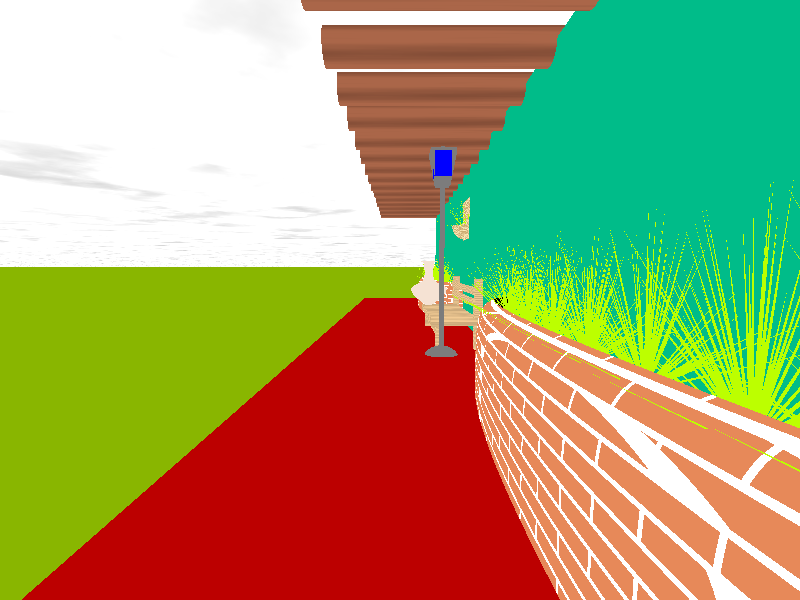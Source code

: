        // PoVRay 3.7 Scene File " ... .pov"
// author:  ...
// date:    ...
//--------------------------------------------------------------------------
#version 3.7;
global_settings{ assumed_gamma 1.0 }
#default{ finish{ ambient 0.1 diffuse 0.9 }} 
//--------------------------------------------------------------------------
#include "colors.inc"
#include "textures.inc"
#include "glass.inc"
#include "metals.inc"
#include "golds.inc"
#include "stones.inc"
#include "woods.inc"
#include "shapes.inc"
#include "shapes2.inc"
#include "functions.inc"
#include "math.inc"
#include "transforms.inc"
//--------------------------------------------------------------------------
// camera ------------------------------------------------------------------
#declare Camera_0 = camera {/*ultra_wide_angle*/ angle 90      // left diagonal view
                            location  <-7.0 , 5.0 ,-3.0>
                            right     x*image_width/image_height
                            look_at   <0.0 , 1.0 , 0.0>}
#declare Camera_1 = camera {/*ultra_wide_angle*/ angle 80   // front view       
                            location  <0.0 , 8.5 ,-17.0>
                            right     x*image_width/image_height
                            look_at   <0.0 , 1.0 , 0.0>}
#declare Camera_2 = camera {/*ultra_wide_angle*/ angle 90 // right diagonal view
                            location  <4.2 , 5.5 , 0.0>
                            right     x*image_width/image_height
                            look_at   <0.0 , 1.5 , 0.0>}
#declare Camera_3 = camera {/*ultra_wide_angle*/ angle 90      // left view
                            location  <-12.0 , 2.0 ,0.0>
                            right     x*image_width/image_height
                            look_at   <0.0 , 1.0 , 0.0>}     
#declare Camera_4 = camera {/*ultra_wide_angle*/ angle 90 // right view   
                            location  <12.2 , 2.5 , 0.0>
                            right     x*image_width/image_height
                            look_at   <0.0 , 1.5 , 0.0>}                            
camera{Camera_4}
// sun ---------------------------------------------------------------------
light_source{<-1000,10000,-2000> color White}
// sky ---------------------------------------------------------------------
light_source{ <-1000, 10000, -2000> 
              color White
              looks_like{ sphere{ <0,0,0>,300 
                                  texture{ pigment{ color White }
                                           normal { bumps 0.5
                                                    scale 50    }
                                           finish { ambient 0.8   
                                                    diffuse 0.2
                                                    phong 1     }
                                                  
                                         } // end of texture
                                } // end of sphere
                        } //end of looks_like
            } //end of light_source
// sky --------------------------------------------------------------------
  // the dark blue
plane{ <0,1,0>,1 hollow  
       texture{ pigment { color rgb <0.20, 0.20, 1.0> }
                finish  { ambient 0.25 diffuse 0 } 
              }      
       scale 10000}
  // the clouds 
plane{<0,1,0>,1 hollow  
       texture{pigment{ bozo turbulence 0.76
                        color_map { [0.5 rgbf<1.0,1.0,1.0,1.0> ]
                                    [0.6 rgb <1.0,1.0,1.0>     ]
                                    [1.0 rgb <0.5,0.5,0.5>     ]}
                       }
               finish { ambient 0.25 diffuse 0} 
              }      
       scale 500}

// fog ---------------------------------------------------------------------

fog{ fog_type   2
     distance   50
     color      White
     fog_offset 0.1
     fog_alt    2.0
     turbulence 0.8
   }
// ground ------------------------------------------------------------------

plane { <0,1,0>, 0 
        texture { pigment{ color rgb<0.35,0.65,0.0>*0.72}
                  normal { bumps 0.75 scale 0.015  }
                  finish { phong 0.1 }
                }
      }
//--------------------------------------------------------------------------
//---------------------------- objects in scene ----------------------------
//--------------------------------------------------------------------------

//Piso e parede ------------------------------  
union{ 
 box { <-1.00, 0.00, -1.00>,< 1.00, 2.00, 1.00>   
        scale <15,0.2,2.4>
            texture{ pigment{ color rgb< 0.5, 0.0, 0.0>}
                normal { pigment_pattern{ 
                             brick color rgb 0.2, color rgb 0.8 
                             scale 0.165  turbulence 0.05
                           } // end pigment_pattern
                         1} // end normal
                finish { phong 0.1  phong_size 500 reflection{ 0 } }
              }  
       rotate<0,0,0> translate<0,0,0> 
    } // end of box --------------------------------------
   
                                                                    

 box { <-1.00, 0.00, -1.00>,< 1.00, 2.00, 1.00>  
        scale <15,0.2,6> 
             texture{ pigment{ color rgb< 0.0, 1.0, 0.5>*0.5 } 
                normal { bozo 8.5 scale 0.050 }
                finish { phong 1 reflection{ 0.05 } }
              } // end of texture
 
       rotate<90,0,0> translate<0,0,2.4> 
    } // end of box --------------------------------------  
    
    
        //------------------------------------------ 
    #declare pergolado = 
     
     cylinder { <0,0,0>,<0,0,2.00>,0.30 
              texture{ DMFWood3    
                normal { wood 0.5 scale 0.05 rotate<0,0,0> }
                finish { phong 1 } 
                rotate<0,0,0> scale 1  translate<0,0,0>
              } // end of texture 

           scale <1,1,-2> rotate<0,0,0> translate<0,6,2.8>
         } // end of cylinder  ------------------------------------

     //---------------------------------
    
    union{ //-----------------------------------
     #local Nr = 0;     // start
     #local EndNr = 20; // end
     #while (Nr< EndNr) 
    
       object{ pergolado translate<Nr*1.5,0,0>} 
    
     #local Nr = Nr + 1;  // next Nr
     #end // --------------- end of loop 
    
    rotate<0,0,0> 
    translate<-14,0,0>
    } // end of union --------------------------
                                                    

    
}  

// end of piso e parede ------------------------- 

                                      
                   
//canteiro   --------------------------------------------------------------   
#declare canteiro = 
union{    
    difference{ 
    
        difference{
            superellipsoid{ <1.00,0.25> 
                 scale <6,1.5,2> 
                 rotate<90,0,0> 
                 translate<0,0,0>   
                 // scale your object first!!!
                     texture{ pigment{ brick color White                // color mortar
                                             color rgb<0.8,0.25,0.1>    // color brick
                                       brick_size <0.25, 0.0525, 0.125> // format in x ,y and z- direction 
                                       mortar 0.01                      // size of the mortar 
                                     } // end of pigment
                              normal {wrinkles 0.75 scale 0.01}
                              finish {ambient 0.15 diffuse 0.95 phong 0.2} 
                              scale 3
                              rotate<0,180,0>  translate<0.01, 0.04,-0.10>
                           } // end of texture
            
               } // ----------------- end superellipsoid
            
            cylinder { <0,0,0>,<0,2.00,0>, 0.30  
                    
                    scale <18,10,-4>  rotate<0,0,0> translate<0,0.5,0>      
                  
            
                      
                     } // end of cylinder -------------------------------------      
        }     
         box { <-1.00, 0.00, -1.00>,< 1.00, 2.00, 1.00>   
                 texture{ pigment{ color rgb< 0.0, 1.0, 0.5>*0.5 } 
                    normal { bozo 8.5 scale 0.050 }
                    finish { phong 1 reflection{ 0.05 } }
                  } // end of texture
                 
          scale <6,1,3> rotate<90,0,0> translate<0,0,0> 
        } // end of box --------------------------------------
                                                      
    }    
    
}    

union{ //-----------------------------------

//#for(Identifier, Start, End [, Step]) 
 #for (NrX, 0, 1, 1) // outer loop

     object{ canteiro
             translate<  NrX*18, 0, 0>} 

 #end // ---------- end x of #for outer loop 

rotate<0,0,0> 
translate<-9,0,2.5>
} // end of union --------------------------
                                                 
//end of canteiro -----------------------------------
                                                          
                                                          
    
    
//Banco -----------------------------    

 union{      
    box { <-1.00, 0.00, -1.00>,< 1.00, 2.00, 1.00>   

       texture{ DMFWood4    
                normal { wood 0.5 scale 0.05 turbulence 0.0 rotate<0,0,0> }
                finish { phong 1 } 
                rotate<0,0,0> scale 1  translate<0,0,0>
              } // end of texture 

      scale <2.1,0.1,0.6> rotate<0,0,0> translate<0,1,1.4> 
    } // end of box --------------------------------------
            
    box { <-1.00, 0.00, -1.00>,< 1.00, 2.00, 1.00>   

             texture{ DMFWood4    
                normal { wood 0.5 scale 0.05 turbulence 0.0 rotate<0,0,0> }
                finish { phong 1 } 
                rotate<0,0,0> scale 1  translate<0,0,0>
              } // end of texture 


      scale <0.1,0.9,0.1> rotate<0,0,0> translate<-2,0.4,2> 
    } // end of box --------------------------------------   
        
    box { <-1.00, 0.00, -1.00>,< 1.00, 2.00, 1.00>   

       texture{ DMFWood4    
                normal { wood 0.5 scale 0.05 turbulence 0.0 rotate<0,0,0> }
                finish { phong 1 } 
                rotate<0,0,0> scale 1  translate<0,0,0>
              } // end of texture 

      scale <0.1,0.9,0.1> rotate<0,0,0> translate<2,0.4,2> 
    } // end of box --------------------------------------    
        
        
     box { <-1.00, 0.00, -1.00>,< 1.00, 2.00, 1.00>   
       texture{ DMFWood4    
                normal { wood 0.5 scale 0.05 turbulence 0.0 rotate<0,0,0> }
                finish { phong 1 } 
                rotate<0,0,0> scale 1  translate<0,0,0>
     } // end of texture 

      scale <0.1,0.3,0.1> rotate<0,0,0> translate<-2,0.4,1> 
    } // end of box --------------------------------------  
    
    box { <-1.00, 0.00, -1.00>,< 1.00, 2.00, 1.00>   

       texture{ DMFWood4    
                normal { wood 0.5 scale 0.05 turbulence 0.0 rotate<0,0,0> }
                finish { phong 1 } 
                rotate<0,0,0> scale 1  translate<0,0,0>
              } // end of texture 

      scale <0.1,0.3,0.1> rotate<0,0,0> translate<2,0.4,1> 
    } // end of box --------------------------------------   
    
    box { <-1.00, 0.00, -1.00>,< 1.00, 2.00, 1.00>   

       texture{ DMFWood4    
                normal { wood 0.5 scale 0.05 turbulence 0.0 rotate<0,0,0> }
                finish { phong 1 } 
                rotate<0,0,0> scale 1  translate<0,0,0>
              } // end of texture 

      scale <0.01,0.1,2.1> rotate<0,90,0> translate<0,0.8,0.9>
    } // end of box --------------------------------------  
                                                               
     
     
    union{
        box { <-1.00, 0.00, -1.00>,< 1.00, 2.00, 1.00>   
          scale <0.02,0.1,2> rotate<0,90,0> translate<0,1.8,1.88> 
        } // end of box --------------------------------------
                                                                  
        cylinder { <0,0,0>,<0,0,2.00>,0.1 
               scale <1,1,0.026> rotate<0,0,0> translate<-2,1.9,1.86>
             } // end of cylinder  ------------------------------------     
             
         cylinder { <0,0,0>,<0,0,2.00>,0.1 
               scale <1,1,0.026> rotate<0,0,0> translate<2,1.9,1.86>
             } // end of cylinder  ------------------------------------ 
                  
               texture{ DMFWood4    
                normal { wood 0.5 scale 0.05 turbulence 0.0 rotate<0,0,0> }
                finish { phong 1 } 
                rotate<0,0,0> scale 1  translate<0,0,0>
              } // end of texture     
    }  
    
     union{
        box { <-1.00, 0.00, -1.00>,< 1.00, 2.00, 1.00>   
          scale <0.02,0.1,2> rotate<0,90,0> translate<0,1.5,1.88> 
        } // end of box --------------------------------------
                                                                  
        cylinder { <0,0,0>,<0,0,2.00>,0.1 
               scale <1,1,0.026> rotate<0,0,0> translate<-2,1.6,1.86>
             } // end of cylinder  ------------------------------------     
             
         cylinder { <0,0,0>,<0,0,2.00>,0.1 
               scale <1,1,0.026> rotate<0,0,0> translate<2,1.6,1.86>
             } // end of cylinder  ------------------------------------ 
                  
               texture{ DMFWood4    
                normal { wood 0.5 scale 0.05 turbulence 0.0 rotate<0,0,0> }
                finish { phong 1 } 
                rotate<0,0,0> scale 1  translate<0,0,0>
              } // end of texture     
    }  
        
    ///sor Surface of Revolution 
    sor{  7, // # of points,  list of <x,y> points, spline rotates around y-axis 
         <0.00,0.00> 
         <0.12,0.00> 
         <0.62,0.54> 
         <0.21,0.83> 
         <0.19,1.46> 
         <0.29,1.50> 
         <0.46,1.53>
         sturm  // optional!
         texture { pigment{ color LightWood}
                   normal { bumps 0.75 scale 0.010}
                   finish { phong 1}
                 } // end of texture 
         scale 1.0  rotate<0,0,0> translate<-1.7,1.2,1>
       } // end of sor ---------------------------------------------------------------------    
   
} // end of union --------------------------

//end banco----------------------        


//poste------------------------------
union{

   cylinder { <0,0,0>,<0,2.00,0>, 0.30 

           texture { T_Chrome_1A
                   //normal { bumps 0.5 scale 0.15} 
                   finish { phong 0}
                 } // end of texture

           scale <0.2,2,0.2> rotate<0,0,0> translate<2.6,0.5,1>
         } // end of cylinder -------------------------------------
                          
    difference{
         sphere { <0,0,0>, 0.5 
         scale<1,1,1>  rotate<0,0,0>  translate<0,0.5,0>  
           }  // end of sphere -----------------------------------   
           
          box { <-1.00, 0.00, -1.00>,< 1.00, 2.00, 1.00>   
          scale <1,1,1> rotate<0,0,0> translate<0,-1.3,0> 
        } // end of box --------------------------------------
 
        translate<2.6,-0.4,1>  
         texture { T_Chrome_1A
                   //normal { bumps 0.5 scale 0.15} 
                   finish { phong 0}
             } // end of texture         
    } //end difference  
      
    
    difference{   
        difference{
            box { <-1.00, 0.00, -1.00>,< 1.00, 2.00, 1.00>   
              scale <0.3,0.4,0.3> rotate<0,0,0> translate<0,2,0> 
            } // end of box --------------------------------------     
            
            box { <-1.00, 0.00, -1.00>,< 1.00, 2.00, 1.00>       
              scale <0.5,1,0.5> rotate<10,0,0> translate<0,1,0.5> 
            } // end of box -------------------------------------- 
            
            box { <-1.00, 0.00, -1.00>,< 1.00, 2.00, 1.00>   
              scale <0.5,1,0.5> rotate<-10,0,0> translate<0,1,-0.5> 
            } // end of box --------------------------------------  
            
            box { <-1.00, 0.00, -1.00>,< 1.00, 2.00, 1.00>   
              scale <0.5,1,0.5> rotate<10,90,0> translate<0.5,1,0> 
            } // end of box --------------------------------------
            
            box { <-1.00, 0.00, -1.00>,< 1.00, 2.00, 1.00>   
              scale <0.5,1,0.5> rotate<-10,90,0> translate<-0.5,1,0> 
            } // end of box --------------------------------------      
            
            translate<2.6,2.4,1>  
             texture { T_Chrome_1A
                       //normal { bumps 0.5 scale 0.15} 
                       finish { phong 0}
                 } // end of texture 
        }           
        union{  
            box { <-1.00, 0.00, -1.00>,< 1.00, 2.00, 1.00>   
              scale <0.3,0.3,0.2> rotate<0,0,0> translate<0,0,0> 
             } 
              
            box { <-1.00, 0.00, -1.00>,< 1.00, 2.00, 1.00>   
              scale <0.2,0.3,0.3> rotate<0,0,0> translate<0,0,0> 
            }
            translate<2.6, 4.6, 1>   
            texture { T_Chrome_1A
                       //normal { bumps 0.5 scale 0.15} 
                       finish { phong 0}
                 } // end of texture  
        }                                          
        
    }

    union{  
        box { <-1.00, 0.00, -1.00>,< 1.00, 2.00, 1.00>   
           scale <0.2,0.29,0.2> rotate<0,0,0> translate<0,0,0> 
        } 
              
        box { <-1.00, 0.00, -1.00>,< 1.00, 2.00, 1.00>   
           scale <0.2,0.29,0.2> rotate<0,0,0> translate<0,0,0> 
        }
        translate<2.6, 4.6, 1>   
            texture { pigment{ color rgb <0,0,1>  }
                   normal { bumps 0.5 scale 0.05 }
                  finish { phong 1 reflection 0.00}
        } // end of texture 
            
    }    
    
    
    difference{
         sphere { <0,0,0>, 0.3
         scale<1,1,1>  rotate<0,0,0>  translate<0,0.5,0>  
           }  // end of sphere -----------------------------------   
           
          box { <-1.00, 0.00, -1.00>,< 1.00, 2.00, 1.00>   
          scale <1,1,1> rotate<0,0,0> translate<0,-1.3,0> 
        } // end of box --------------------------------------
 
        translate<2.6,4.5,1>  
         texture { T_Chrome_1A
                   //normal { bumps 0.5 scale 0.15} 
                   finish { phong 0}
             } // end of texture         
    } //end difference          
} //end union
//end poste    


//folhagem--------------------------------------------
#declare folhagem = 

    //------------------------------------------------------------- 
    //------------------------------------------------------------- 
    #declare Random_1 = seed (23484);
    #declare Random_2 = seed (35271);
    #declare Blade_Radius = 0.01;
    #declare Blade_Height = 1.00; 
    
    //-------------------------------------------------------------
    union{ //------------------------------------------------------
    
     #local Nr = 0;   // start
     #local End = 70; // end
     #while (Nr< End) 
         cone{ <0,0,0>,Blade_Radius,
               <0,Blade_Height+0.50*rand(Random_1),0>,0.00
               texture { pigment{ color rgb< 0.5, 1.0, 0.0> } 
                         normal { bumps 0.5 scale 0.05 }
                         finish { phong 1 reflection 0.00}
                       } // end of texture 
               rotate<0,0,Nr*70/End> 
               translate<0,0,0> 
               rotate<0,Nr * 360/End+360*rand(Random_2),0>
             } //---------------------------
    
     #local Nr = Nr + 1;    // next Nr
     #end // ---------------  end of loop 
    
    rotate<0,0,0>
    translate<-5,1.5,2>
    } // end of union ---------------------------------------------
    //------------------------------------------------------------- 
    //------------------------------------------------------------- 
    
    //------------------------------------------ 

union{ //-----------------------------------
 #local Nr = 0;     // start
 #local EndNr = 9; // end
 #while (Nr< EndNr) 

   object{ folhagem translate<Nr*1,0,0>} 

 #local Nr = Nr + 1;  // next Nr
 #end // --------------- end of loop 

rotate<0,0,0> 
translate<-8.2,0,0>
} // end of union --------------------------

union{ //-----------------------------------
 #local Nr = 0;     // start
 #local EndNr = 9; // end
 #while (Nr< EndNr) 

   object{ folhagem translate<Nr*1,0,0>} 

 #local Nr = Nr + 1;  // next Nr
 #end // --------------- end of loop 

rotate<0,0,0> 
translate<10,0,0>
} // end of union --------------------------
//end folhagem-----------------------------------


//vaso-----------------------------
union{
    object{ folhagem translate<2,2.2,0.5>}
    union{
    
        box { <-1.00, 0.00, -1.00>,< 1.00, 2.00, 1.00>       
              scale <0.7,0.7,0.01> rotate<0,0,0> translate<0,1,0> 
            } // end of box -------------------------------------- 
        difference{
             sphere { <0,0,0>, 0.5 
                  scale<1,1,1>  rotate<0,0,0>  translate<0,1.5,0>  
               }  // end of sphere ----------------------------------- 
               
              box { <-1.00, 0.00, -1.00>,< 1.00, 2.00, 1.00>      
              scale <0.5,0.5,0.5> rotate<0,0,0> translate<0,1,0.5> 
            } // end of box --------------------------------------
          
              box { <-1.00, 0.00, -1.00>,< 1.00, 2.00, 1.00>   
              scale <0.5,0.5,0.5> rotate<0,0,0> translate<0,1.5,0> 
            } // end of box --------------------------------------    
            
            sphere { <0,0,0>, 0.5 
              scale<0.8,0.8,0.8>  rotate<0,0,0>  translate<0,1.5,0>  
           }  // end of sphere ----------------------------------- 
        }
        translate <-3,2.5,2.4>
        texture{ T_Wood9     
                    normal { wood 0.5 scale 0.05 turbulence 0.1 rotate<0,0,0> }
                    finish { phong 1 } 
                    rotate<0,0,0> scale 0.5 translate<0,0,0>
        } // end of texture        
    
    }//end union   
    translate <0.5,0,0>
}    
//end vaso ---------------------                                       


       
      

                                                               

       
